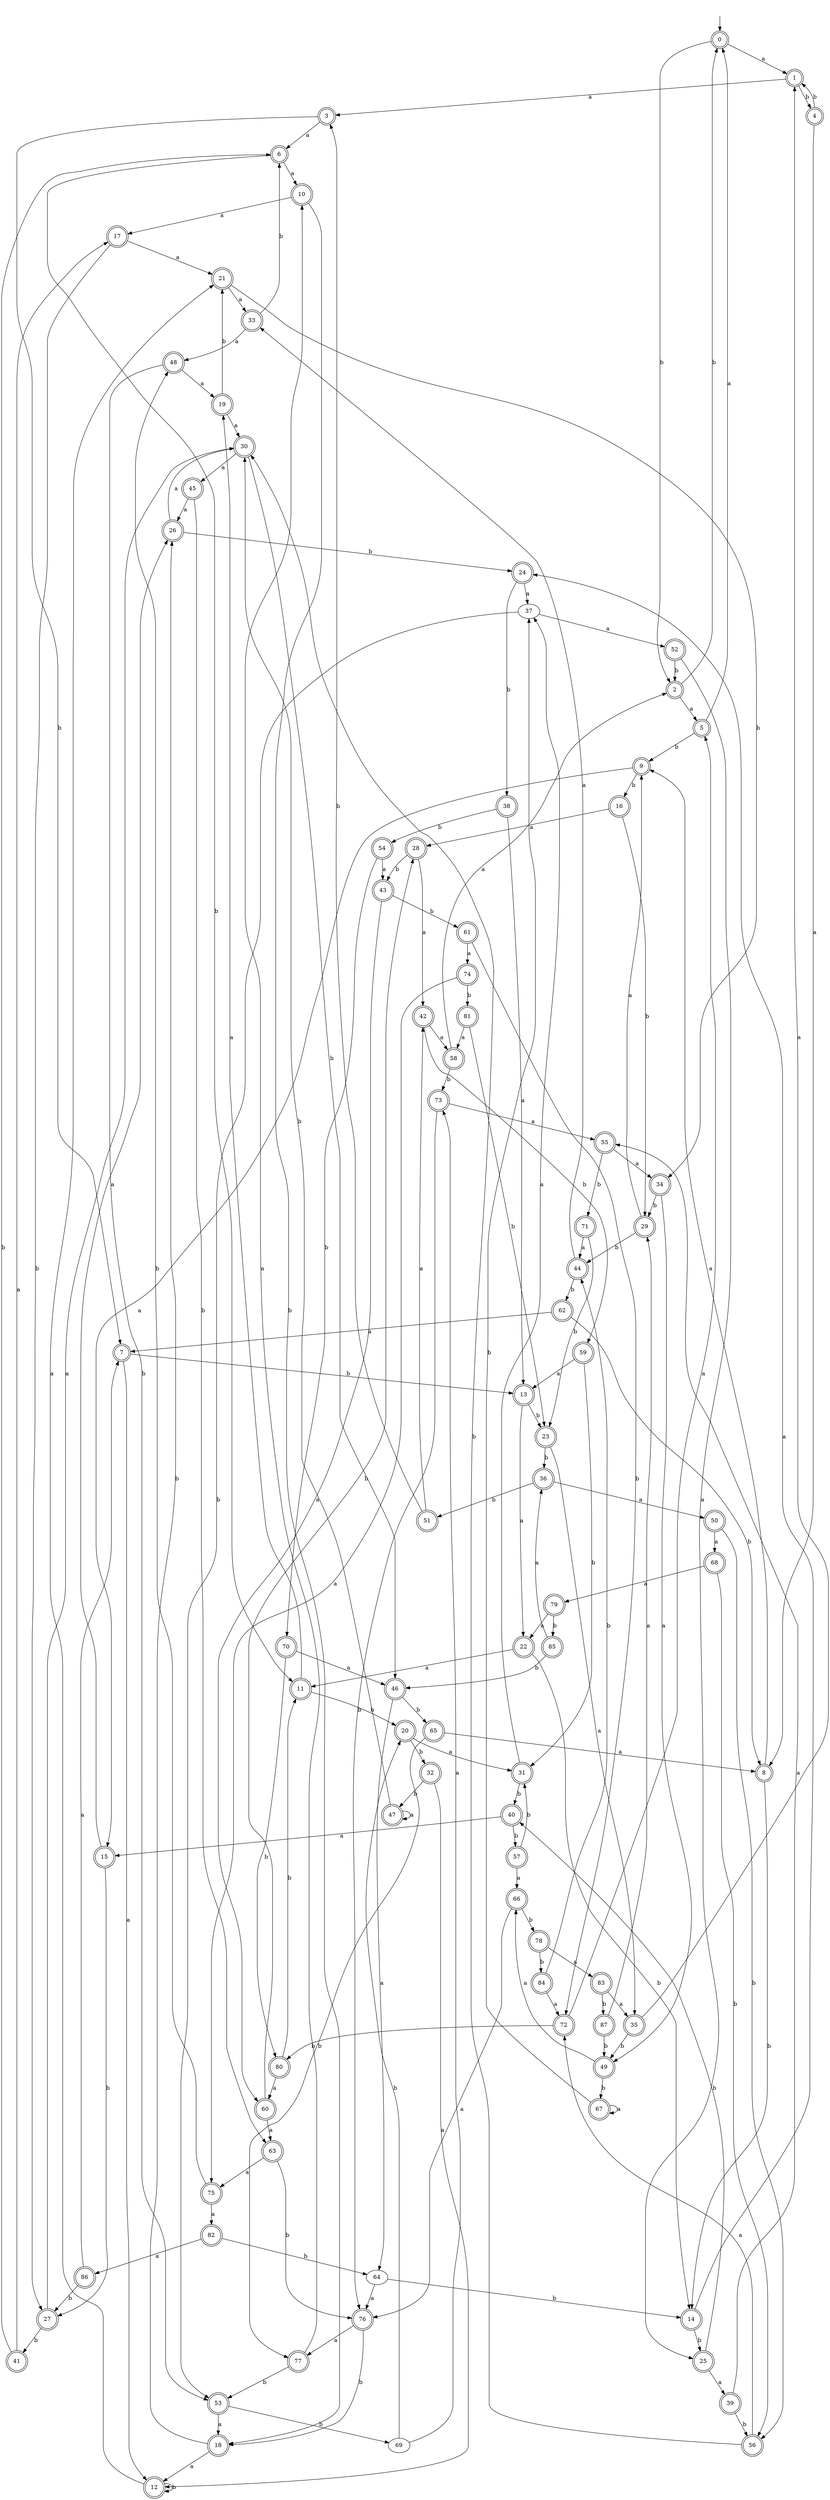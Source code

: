 digraph RandomDFA {
  __start0 [label="", shape=none];
  __start0 -> 0 [label=""];
  0 [shape=circle] [shape=doublecircle]
  0 -> 1 [label="a"]
  0 -> 2 [label="b"]
  1 [shape=doublecircle]
  1 -> 3 [label="a"]
  1 -> 4 [label="b"]
  2 [shape=doublecircle]
  2 -> 5 [label="a"]
  2 -> 0 [label="b"]
  3 [shape=doublecircle]
  3 -> 6 [label="a"]
  3 -> 7 [label="b"]
  4 [shape=doublecircle]
  4 -> 8 [label="a"]
  4 -> 1 [label="b"]
  5 [shape=doublecircle]
  5 -> 0 [label="a"]
  5 -> 9 [label="b"]
  6 [shape=doublecircle]
  6 -> 10 [label="a"]
  6 -> 11 [label="b"]
  7 [shape=doublecircle]
  7 -> 12 [label="a"]
  7 -> 13 [label="b"]
  8 [shape=doublecircle]
  8 -> 9 [label="a"]
  8 -> 14 [label="b"]
  9 [shape=doublecircle]
  9 -> 15 [label="a"]
  9 -> 16 [label="b"]
  10 [shape=doublecircle]
  10 -> 17 [label="a"]
  10 -> 18 [label="b"]
  11 [shape=doublecircle]
  11 -> 19 [label="a"]
  11 -> 20 [label="b"]
  12 [shape=doublecircle]
  12 -> 21 [label="a"]
  12 -> 12 [label="b"]
  13 [shape=doublecircle]
  13 -> 22 [label="a"]
  13 -> 23 [label="b"]
  14 [shape=doublecircle]
  14 -> 24 [label="a"]
  14 -> 25 [label="b"]
  15 [shape=doublecircle]
  15 -> 26 [label="a"]
  15 -> 27 [label="b"]
  16 [shape=doublecircle]
  16 -> 28 [label="a"]
  16 -> 29 [label="b"]
  17 [shape=doublecircle]
  17 -> 21 [label="a"]
  17 -> 27 [label="b"]
  18 [shape=doublecircle]
  18 -> 12 [label="a"]
  18 -> 26 [label="b"]
  19 [shape=doublecircle]
  19 -> 30 [label="a"]
  19 -> 21 [label="b"]
  20 [shape=doublecircle]
  20 -> 31 [label="a"]
  20 -> 32 [label="b"]
  21 [shape=doublecircle]
  21 -> 33 [label="a"]
  21 -> 34 [label="b"]
  22 [shape=doublecircle]
  22 -> 11 [label="a"]
  22 -> 14 [label="b"]
  23 [shape=doublecircle]
  23 -> 35 [label="a"]
  23 -> 36 [label="b"]
  24 [shape=doublecircle]
  24 -> 37 [label="a"]
  24 -> 38 [label="b"]
  25 [shape=doublecircle]
  25 -> 39 [label="a"]
  25 -> 40 [label="b"]
  26 [shape=doublecircle]
  26 -> 30 [label="a"]
  26 -> 24 [label="b"]
  27 [shape=doublecircle]
  27 -> 30 [label="a"]
  27 -> 41 [label="b"]
  28 [shape=doublecircle]
  28 -> 42 [label="a"]
  28 -> 43 [label="b"]
  29 [shape=doublecircle]
  29 -> 9 [label="a"]
  29 -> 44 [label="b"]
  30 [shape=doublecircle]
  30 -> 45 [label="a"]
  30 -> 46 [label="b"]
  31 [shape=doublecircle]
  31 -> 37 [label="a"]
  31 -> 40 [label="b"]
  32 [shape=doublecircle]
  32 -> 12 [label="a"]
  32 -> 47 [label="b"]
  33 [shape=doublecircle]
  33 -> 48 [label="a"]
  33 -> 6 [label="b"]
  34 [shape=doublecircle]
  34 -> 49 [label="a"]
  34 -> 29 [label="b"]
  35 [shape=doublecircle]
  35 -> 1 [label="a"]
  35 -> 49 [label="b"]
  36 [shape=doublecircle]
  36 -> 50 [label="a"]
  36 -> 51 [label="b"]
  37
  37 -> 52 [label="a"]
  37 -> 53 [label="b"]
  38 [shape=doublecircle]
  38 -> 13 [label="a"]
  38 -> 54 [label="b"]
  39 [shape=doublecircle]
  39 -> 55 [label="a"]
  39 -> 56 [label="b"]
  40 [shape=doublecircle]
  40 -> 15 [label="a"]
  40 -> 57 [label="b"]
  41 [shape=doublecircle]
  41 -> 17 [label="a"]
  41 -> 6 [label="b"]
  42 [shape=doublecircle]
  42 -> 58 [label="a"]
  42 -> 59 [label="b"]
  43 [shape=doublecircle]
  43 -> 60 [label="a"]
  43 -> 61 [label="b"]
  44 [shape=doublecircle]
  44 -> 33 [label="a"]
  44 -> 62 [label="b"]
  45 [shape=doublecircle]
  45 -> 26 [label="a"]
  45 -> 63 [label="b"]
  46 [shape=doublecircle]
  46 -> 64 [label="a"]
  46 -> 65 [label="b"]
  47 [shape=doublecircle]
  47 -> 47 [label="a"]
  47 -> 30 [label="b"]
  48 [shape=doublecircle]
  48 -> 19 [label="a"]
  48 -> 53 [label="b"]
  49 [shape=doublecircle]
  49 -> 66 [label="a"]
  49 -> 67 [label="b"]
  50 [shape=doublecircle]
  50 -> 68 [label="a"]
  50 -> 56 [label="b"]
  51 [shape=doublecircle]
  51 -> 42 [label="a"]
  51 -> 3 [label="b"]
  52 [shape=doublecircle]
  52 -> 25 [label="a"]
  52 -> 2 [label="b"]
  53 [shape=doublecircle]
  53 -> 18 [label="a"]
  53 -> 69 [label="b"]
  54 [shape=doublecircle]
  54 -> 43 [label="a"]
  54 -> 70 [label="b"]
  55 [shape=doublecircle]
  55 -> 34 [label="a"]
  55 -> 71 [label="b"]
  56 [shape=doublecircle]
  56 -> 72 [label="a"]
  56 -> 30 [label="b"]
  57 [shape=doublecircle]
  57 -> 66 [label="a"]
  57 -> 31 [label="b"]
  58 [shape=doublecircle]
  58 -> 2 [label="a"]
  58 -> 73 [label="b"]
  59 [shape=doublecircle]
  59 -> 13 [label="a"]
  59 -> 31 [label="b"]
  60 [shape=doublecircle]
  60 -> 63 [label="a"]
  60 -> 28 [label="b"]
  61 [shape=doublecircle]
  61 -> 74 [label="a"]
  61 -> 72 [label="b"]
  62 [shape=doublecircle]
  62 -> 7 [label="a"]
  62 -> 8 [label="b"]
  63 [shape=doublecircle]
  63 -> 75 [label="a"]
  63 -> 76 [label="b"]
  64
  64 -> 76 [label="a"]
  64 -> 14 [label="b"]
  65 [shape=doublecircle]
  65 -> 8 [label="a"]
  65 -> 77 [label="b"]
  66 [shape=doublecircle]
  66 -> 76 [label="a"]
  66 -> 78 [label="b"]
  67 [shape=doublecircle]
  67 -> 67 [label="a"]
  67 -> 37 [label="b"]
  68 [shape=doublecircle]
  68 -> 79 [label="a"]
  68 -> 56 [label="b"]
  69
  69 -> 73 [label="a"]
  69 -> 20 [label="b"]
  70 [shape=doublecircle]
  70 -> 46 [label="a"]
  70 -> 80 [label="b"]
  71 [shape=doublecircle]
  71 -> 44 [label="a"]
  71 -> 23 [label="b"]
  72 [shape=doublecircle]
  72 -> 5 [label="a"]
  72 -> 80 [label="b"]
  73 [shape=doublecircle]
  73 -> 55 [label="a"]
  73 -> 76 [label="b"]
  74 [shape=doublecircle]
  74 -> 75 [label="a"]
  74 -> 81 [label="b"]
  75 [shape=doublecircle]
  75 -> 82 [label="a"]
  75 -> 48 [label="b"]
  76 [shape=doublecircle]
  76 -> 77 [label="a"]
  76 -> 18 [label="b"]
  77 [shape=doublecircle]
  77 -> 10 [label="a"]
  77 -> 53 [label="b"]
  78 [shape=doublecircle]
  78 -> 83 [label="a"]
  78 -> 84 [label="b"]
  79 [shape=doublecircle]
  79 -> 22 [label="a"]
  79 -> 85 [label="b"]
  80 [shape=doublecircle]
  80 -> 60 [label="a"]
  80 -> 11 [label="b"]
  81 [shape=doublecircle]
  81 -> 58 [label="a"]
  81 -> 23 [label="b"]
  82 [shape=doublecircle]
  82 -> 86 [label="a"]
  82 -> 64 [label="b"]
  83 [shape=doublecircle]
  83 -> 35 [label="a"]
  83 -> 87 [label="b"]
  84 [shape=doublecircle]
  84 -> 72 [label="a"]
  84 -> 44 [label="b"]
  85 [shape=doublecircle]
  85 -> 36 [label="a"]
  85 -> 46 [label="b"]
  86 [shape=doublecircle]
  86 -> 7 [label="a"]
  86 -> 27 [label="b"]
  87 [shape=doublecircle]
  87 -> 29 [label="a"]
  87 -> 49 [label="b"]
}

